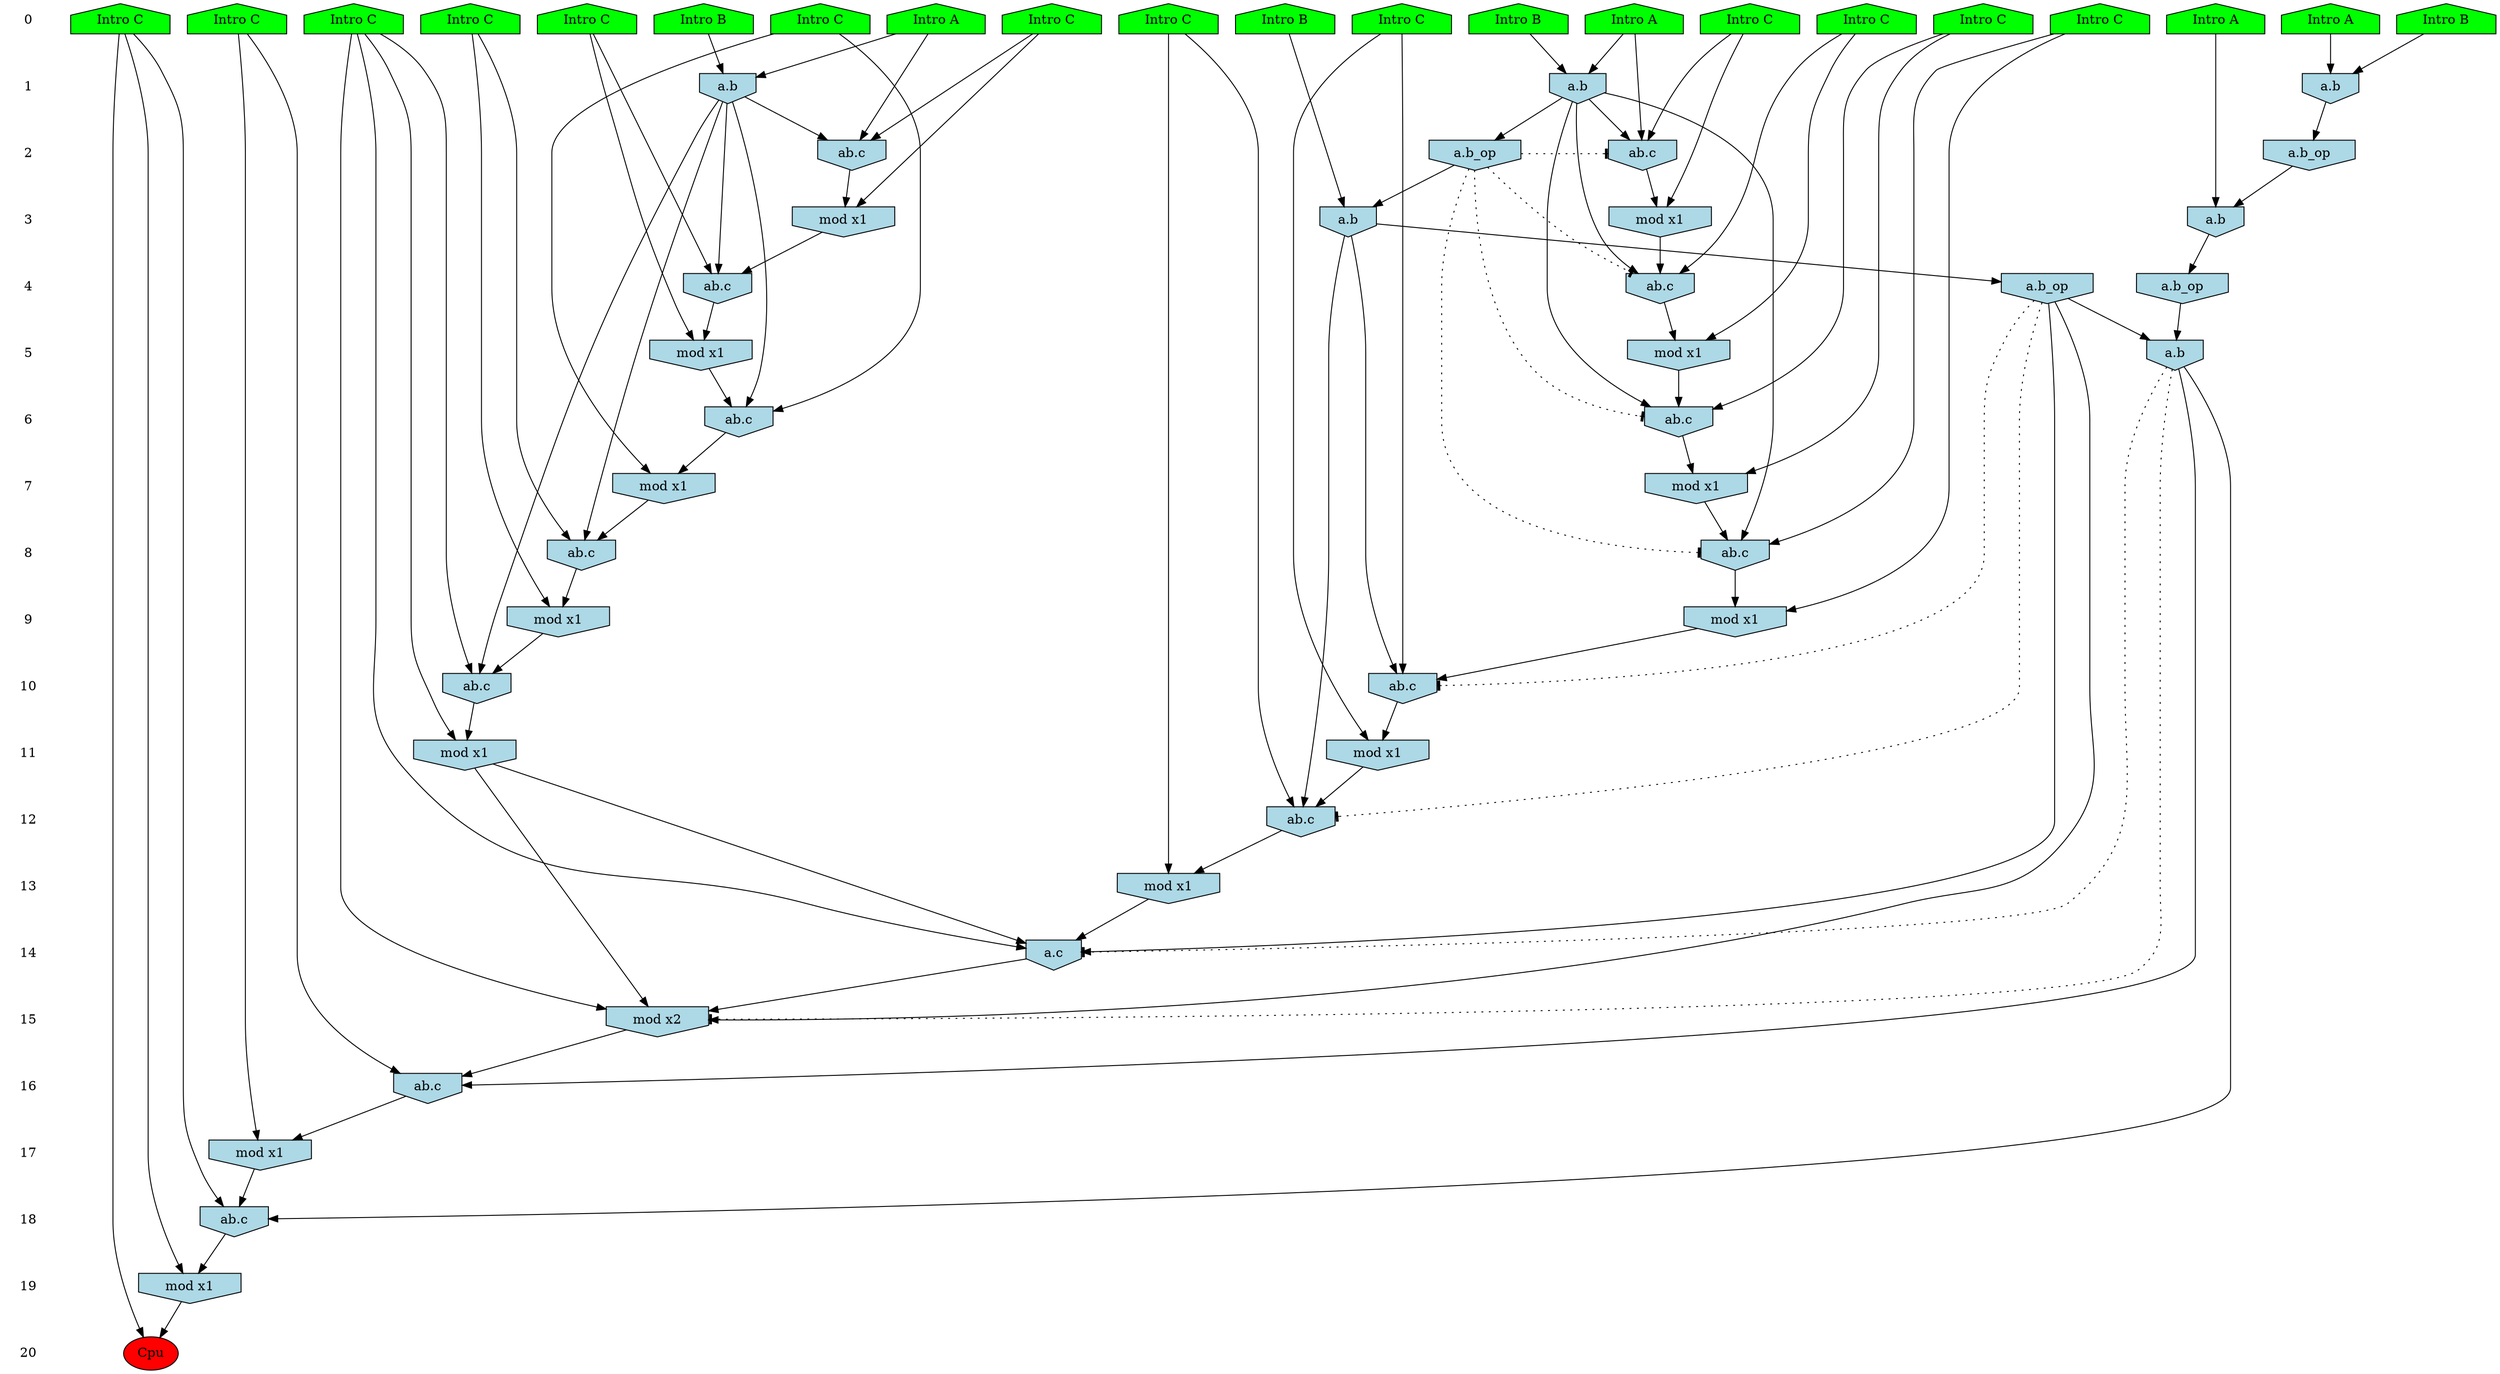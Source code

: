 /* Compression of 1 causal flows obtained in average at 2.118233E+01 t.u */
/* Compressed causal flows were: [3993] */
digraph G{
 ranksep=.5 ; 
{ rank = same ; "0" [shape=plaintext] ; node_1 [label ="Intro A", shape=house, style=filled, fillcolor=green] ;
node_2 [label ="Intro A", shape=house, style=filled, fillcolor=green] ;
node_3 [label ="Intro B", shape=house, style=filled, fillcolor=green] ;
node_4 [label ="Intro A", shape=house, style=filled, fillcolor=green] ;
node_5 [label ="Intro B", shape=house, style=filled, fillcolor=green] ;
node_6 [label ="Intro A", shape=house, style=filled, fillcolor=green] ;
node_7 [label ="Intro B", shape=house, style=filled, fillcolor=green] ;
node_8 [label ="Intro B", shape=house, style=filled, fillcolor=green] ;
node_9 [label ="Intro C", shape=house, style=filled, fillcolor=green] ;
node_10 [label ="Intro C", shape=house, style=filled, fillcolor=green] ;
node_11 [label ="Intro C", shape=house, style=filled, fillcolor=green] ;
node_12 [label ="Intro C", shape=house, style=filled, fillcolor=green] ;
node_13 [label ="Intro C", shape=house, style=filled, fillcolor=green] ;
node_14 [label ="Intro C", shape=house, style=filled, fillcolor=green] ;
node_15 [label ="Intro C", shape=house, style=filled, fillcolor=green] ;
node_16 [label ="Intro C", shape=house, style=filled, fillcolor=green] ;
node_17 [label ="Intro C", shape=house, style=filled, fillcolor=green] ;
node_18 [label ="Intro C", shape=house, style=filled, fillcolor=green] ;
node_19 [label ="Intro C", shape=house, style=filled, fillcolor=green] ;
node_20 [label ="Intro C", shape=house, style=filled, fillcolor=green] ;
node_21 [label ="Intro C", shape=house, style=filled, fillcolor=green] ;
}
{ rank = same ; "1" [shape=plaintext] ; node_22 [label="a.b", shape=invhouse, style=filled, fillcolor = lightblue] ;
node_27 [label="a.b", shape=invhouse, style=filled, fillcolor = lightblue] ;
node_29 [label="a.b", shape=invhouse, style=filled, fillcolor = lightblue] ;
}
{ rank = same ; "2" [shape=plaintext] ; node_23 [label="ab.c", shape=invhouse, style=filled, fillcolor = lightblue] ;
node_30 [label="ab.c", shape=invhouse, style=filled, fillcolor = lightblue] ;
node_36 [label="a.b_op", shape=invhouse, style=filled, fillcolor = lightblue] ;
node_40 [label="a.b_op", shape=invhouse, style=filled, fillcolor = lightblue] ;
}
{ rank = same ; "3" [shape=plaintext] ; node_24 [label="mod x1", shape=invhouse, style=filled, fillcolor = lightblue] ;
node_31 [label="mod x1", shape=invhouse, style=filled, fillcolor = lightblue] ;
node_41 [label="a.b", shape=invhouse, style=filled, fillcolor = lightblue] ;
node_49 [label="a.b", shape=invhouse, style=filled, fillcolor = lightblue] ;
}
{ rank = same ; "4" [shape=plaintext] ; node_25 [label="ab.c", shape=invhouse, style=filled, fillcolor = lightblue] ;
node_34 [label="ab.c", shape=invhouse, style=filled, fillcolor = lightblue] ;
node_51 [label="a.b_op", shape=invhouse, style=filled, fillcolor = lightblue] ;
node_54 [label="a.b_op", shape=invhouse, style=filled, fillcolor = lightblue] ;
}
{ rank = same ; "5" [shape=plaintext] ; node_26 [label="mod x1", shape=invhouse, style=filled, fillcolor = lightblue] ;
node_35 [label="mod x1", shape=invhouse, style=filled, fillcolor = lightblue] ;
node_55 [label="a.b", shape=invhouse, style=filled, fillcolor = lightblue] ;
}
{ rank = same ; "6" [shape=plaintext] ; node_28 [label="ab.c", shape=invhouse, style=filled, fillcolor = lightblue] ;
node_37 [label="ab.c", shape=invhouse, style=filled, fillcolor = lightblue] ;
}
{ rank = same ; "7" [shape=plaintext] ; node_32 [label="mod x1", shape=invhouse, style=filled, fillcolor = lightblue] ;
node_39 [label="mod x1", shape=invhouse, style=filled, fillcolor = lightblue] ;
}
{ rank = same ; "8" [shape=plaintext] ; node_33 [label="ab.c", shape=invhouse, style=filled, fillcolor = lightblue] ;
node_42 [label="ab.c", shape=invhouse, style=filled, fillcolor = lightblue] ;
}
{ rank = same ; "9" [shape=plaintext] ; node_38 [label="mod x1", shape=invhouse, style=filled, fillcolor = lightblue] ;
node_43 [label="mod x1", shape=invhouse, style=filled, fillcolor = lightblue] ;
}
{ rank = same ; "10" [shape=plaintext] ; node_44 [label="ab.c", shape=invhouse, style=filled, fillcolor = lightblue] ;
node_45 [label="ab.c", shape=invhouse, style=filled, fillcolor = lightblue] ;
}
{ rank = same ; "11" [shape=plaintext] ; node_46 [label="mod x1", shape=invhouse, style=filled, fillcolor = lightblue] ;
node_47 [label="mod x1", shape=invhouse, style=filled, fillcolor = lightblue] ;
}
{ rank = same ; "12" [shape=plaintext] ; node_48 [label="ab.c", shape=invhouse, style=filled, fillcolor = lightblue] ;
}
{ rank = same ; "13" [shape=plaintext] ; node_50 [label="mod x1", shape=invhouse, style=filled, fillcolor = lightblue] ;
}
{ rank = same ; "14" [shape=plaintext] ; node_52 [label="a.c", shape=invhouse, style=filled, fillcolor = lightblue] ;
}
{ rank = same ; "15" [shape=plaintext] ; node_53 [label="mod x2", shape=invhouse, style=filled, fillcolor = lightblue] ;
}
{ rank = same ; "16" [shape=plaintext] ; node_56 [label="ab.c", shape=invhouse, style=filled, fillcolor = lightblue] ;
}
{ rank = same ; "17" [shape=plaintext] ; node_57 [label="mod x1", shape=invhouse, style=filled, fillcolor = lightblue] ;
}
{ rank = same ; "18" [shape=plaintext] ; node_58 [label="ab.c", shape=invhouse, style=filled, fillcolor = lightblue] ;
}
{ rank = same ; "19" [shape=plaintext] ; node_59 [label="mod x1", shape=invhouse, style=filled, fillcolor = lightblue] ;
}
{ rank = same ; "20" [shape=plaintext] ; node_60 [label ="Cpu", style=filled, fillcolor=red] ;
}
"0" -> "1" [style="invis"]; 
"1" -> "2" [style="invis"]; 
"2" -> "3" [style="invis"]; 
"3" -> "4" [style="invis"]; 
"4" -> "5" [style="invis"]; 
"5" -> "6" [style="invis"]; 
"6" -> "7" [style="invis"]; 
"7" -> "8" [style="invis"]; 
"8" -> "9" [style="invis"]; 
"9" -> "10" [style="invis"]; 
"10" -> "11" [style="invis"]; 
"11" -> "12" [style="invis"]; 
"12" -> "13" [style="invis"]; 
"13" -> "14" [style="invis"]; 
"14" -> "15" [style="invis"]; 
"15" -> "16" [style="invis"]; 
"16" -> "17" [style="invis"]; 
"17" -> "18" [style="invis"]; 
"18" -> "19" [style="invis"]; 
"19" -> "20" [style="invis"]; 
node_2 -> node_22
node_5 -> node_22
node_2 -> node_23
node_13 -> node_23
node_22 -> node_23
node_13 -> node_24
node_23 -> node_24
node_20 -> node_25
node_22 -> node_25
node_24 -> node_25
node_20 -> node_26
node_25 -> node_26
node_1 -> node_27
node_8 -> node_27
node_12 -> node_28
node_22 -> node_28
node_26 -> node_28
node_6 -> node_29
node_7 -> node_29
node_6 -> node_30
node_11 -> node_30
node_29 -> node_30
node_11 -> node_31
node_30 -> node_31
node_12 -> node_32
node_28 -> node_32
node_9 -> node_33
node_22 -> node_33
node_32 -> node_33
node_19 -> node_34
node_29 -> node_34
node_31 -> node_34
node_19 -> node_35
node_34 -> node_35
node_22 -> node_36
node_16 -> node_37
node_29 -> node_37
node_35 -> node_37
node_9 -> node_38
node_33 -> node_38
node_16 -> node_39
node_37 -> node_39
node_27 -> node_40
node_3 -> node_41
node_36 -> node_41
node_10 -> node_42
node_29 -> node_42
node_39 -> node_42
node_10 -> node_43
node_42 -> node_43
node_18 -> node_44
node_38 -> node_44
node_41 -> node_44
node_21 -> node_45
node_29 -> node_45
node_43 -> node_45
node_18 -> node_46
node_44 -> node_46
node_21 -> node_47
node_45 -> node_47
node_17 -> node_48
node_41 -> node_48
node_46 -> node_48
node_4 -> node_49
node_40 -> node_49
node_17 -> node_50
node_48 -> node_50
node_41 -> node_51
node_21 -> node_52
node_47 -> node_52
node_50 -> node_52
node_51 -> node_52
node_21 -> node_53
node_47 -> node_53
node_51 -> node_53
node_52 -> node_53
node_49 -> node_54
node_51 -> node_55
node_54 -> node_55
node_15 -> node_56
node_53 -> node_56
node_55 -> node_56
node_15 -> node_57
node_56 -> node_57
node_14 -> node_58
node_55 -> node_58
node_57 -> node_58
node_14 -> node_59
node_58 -> node_59
node_14 -> node_60
node_59 -> node_60
node_36 -> node_33 [style=dotted, arrowhead = tee] 
node_36 -> node_28 [style=dotted, arrowhead = tee] 
node_36 -> node_25 [style=dotted, arrowhead = tee] 
node_36 -> node_23 [style=dotted, arrowhead = tee] 
node_51 -> node_48 [style=dotted, arrowhead = tee] 
node_51 -> node_44 [style=dotted, arrowhead = tee] 
node_55 -> node_53 [style=dotted, arrowhead = tee] 
node_55 -> node_52 [style=dotted, arrowhead = tee] 
}
/*
 Dot generation time: 0.000245
*/